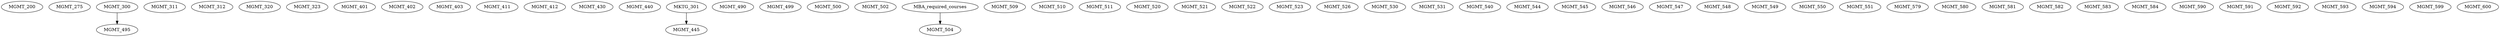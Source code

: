 digraph G {
    MGMT_200;
    MGMT_275;
    MGMT_300;
    MGMT_311;
    MGMT_312;
    MGMT_320;
    MGMT_323;
    MGMT_401;
    MGMT_402;
    MGMT_403;
    MGMT_411;
    MGMT_412;
    MGMT_430;
    MGMT_440;
    edge [color=black];
    MKTG_301 -> MGMT_445;
    MGMT_490;
    edge [color=black];
    MGMT_300 -> MGMT_495;
    MGMT_499;
    MGMT_500;
    MGMT_502;
    edge [color=black];
    MBA_required_courses -> MGMT_504;
    MGMT_509;
    MGMT_510;
    MGMT_511;
    MGMT_520;
    MGMT_521;
    MGMT_522;
    MGMT_523;
    MGMT_526;
    MGMT_530;
    MGMT_531;
    MGMT_540;
    MGMT_544;
    MGMT_545;
    MGMT_546;
    MGMT_547;
    MGMT_548;
    MGMT_549;
    MGMT_550;
    MGMT_551;
    MGMT_579;
    MGMT_580;
    MGMT_581;
    MGMT_582;
    MGMT_583;
    MGMT_584;
    MGMT_590;
    MGMT_591;
    MGMT_592;
    MGMT_593;
    MGMT_594;
    MGMT_599;
    MGMT_600;
}
